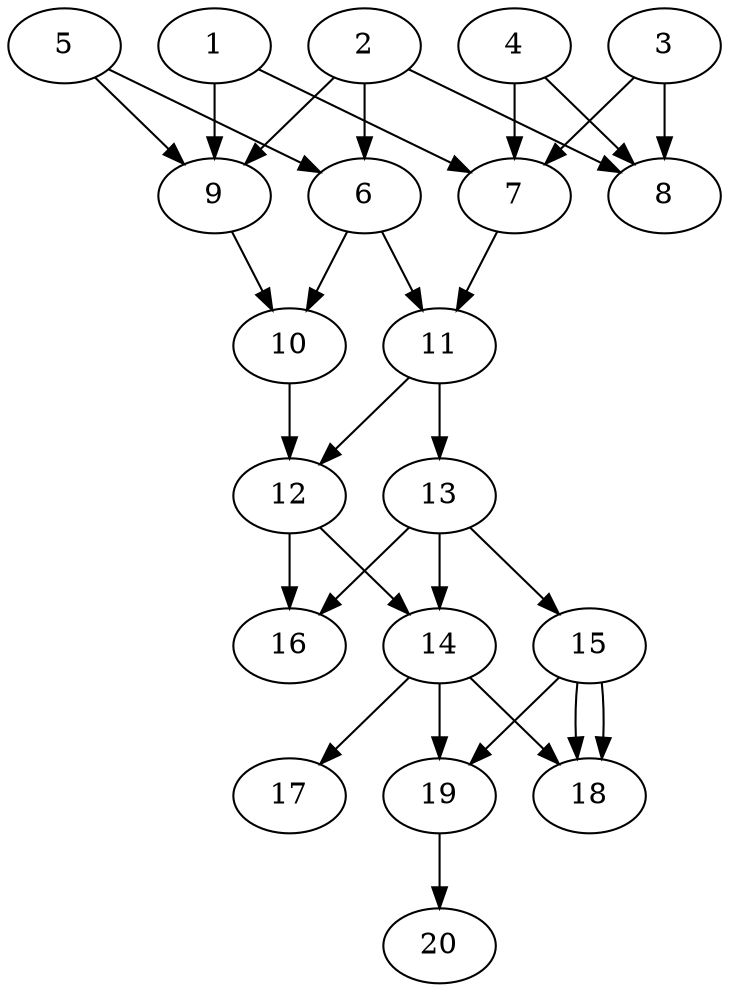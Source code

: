 // DAG automatically generated by daggen at Tue Jul 23 14:27:02 2019
// ./daggen --dot -n 20 --ccr 0.5 --fat 0.5 --regular 0.5 --density 0.7 --mindata 5242880 --maxdata 52428800 
digraph G {
  1 [size="27246592", alpha="0.03", expect_size="13623296"] 
  1 -> 7 [size ="13623296"]
  1 -> 9 [size ="13623296"]
  2 [size="27414528", alpha="0.14", expect_size="13707264"] 
  2 -> 6 [size ="13707264"]
  2 -> 8 [size ="13707264"]
  2 -> 9 [size ="13707264"]
  3 [size="86474752", alpha="0.02", expect_size="43237376"] 
  3 -> 7 [size ="43237376"]
  3 -> 8 [size ="43237376"]
  4 [size="24256512", alpha="0.09", expect_size="12128256"] 
  4 -> 7 [size ="12128256"]
  4 -> 8 [size ="12128256"]
  5 [size="84236288", alpha="0.17", expect_size="42118144"] 
  5 -> 6 [size ="42118144"]
  5 -> 9 [size ="42118144"]
  6 [size="58357760", alpha="0.17", expect_size="29178880"] 
  6 -> 10 [size ="29178880"]
  6 -> 11 [size ="29178880"]
  7 [size="99878912", alpha="0.07", expect_size="49939456"] 
  7 -> 11 [size ="49939456"]
  8 [size="37724160", alpha="0.05", expect_size="18862080"] 
  9 [size="25380864", alpha="0.08", expect_size="12690432"] 
  9 -> 10 [size ="12690432"]
  10 [size="40474624", alpha="0.17", expect_size="20237312"] 
  10 -> 12 [size ="20237312"]
  11 [size="18364416", alpha="0.17", expect_size="9182208"] 
  11 -> 12 [size ="9182208"]
  11 -> 13 [size ="9182208"]
  12 [size="34623488", alpha="0.03", expect_size="17311744"] 
  12 -> 14 [size ="17311744"]
  12 -> 16 [size ="17311744"]
  13 [size="100358144", alpha="0.08", expect_size="50179072"] 
  13 -> 14 [size ="50179072"]
  13 -> 15 [size ="50179072"]
  13 -> 16 [size ="50179072"]
  14 [size="17485824", alpha="0.09", expect_size="8742912"] 
  14 -> 17 [size ="8742912"]
  14 -> 18 [size ="8742912"]
  14 -> 19 [size ="8742912"]
  15 [size="58781696", alpha="0.19", expect_size="29390848"] 
  15 -> 18 [size ="29390848"]
  15 -> 18 [size ="29390848"]
  15 -> 19 [size ="29390848"]
  16 [size="44724224", alpha="0.11", expect_size="22362112"] 
  17 [size="28665856", alpha="0.02", expect_size="14332928"] 
  18 [size="63711232", alpha="0.03", expect_size="31855616"] 
  19 [size="89212928", alpha="0.14", expect_size="44606464"] 
  19 -> 20 [size ="44606464"]
  20 [size="32129024", alpha="0.14", expect_size="16064512"] 
}
